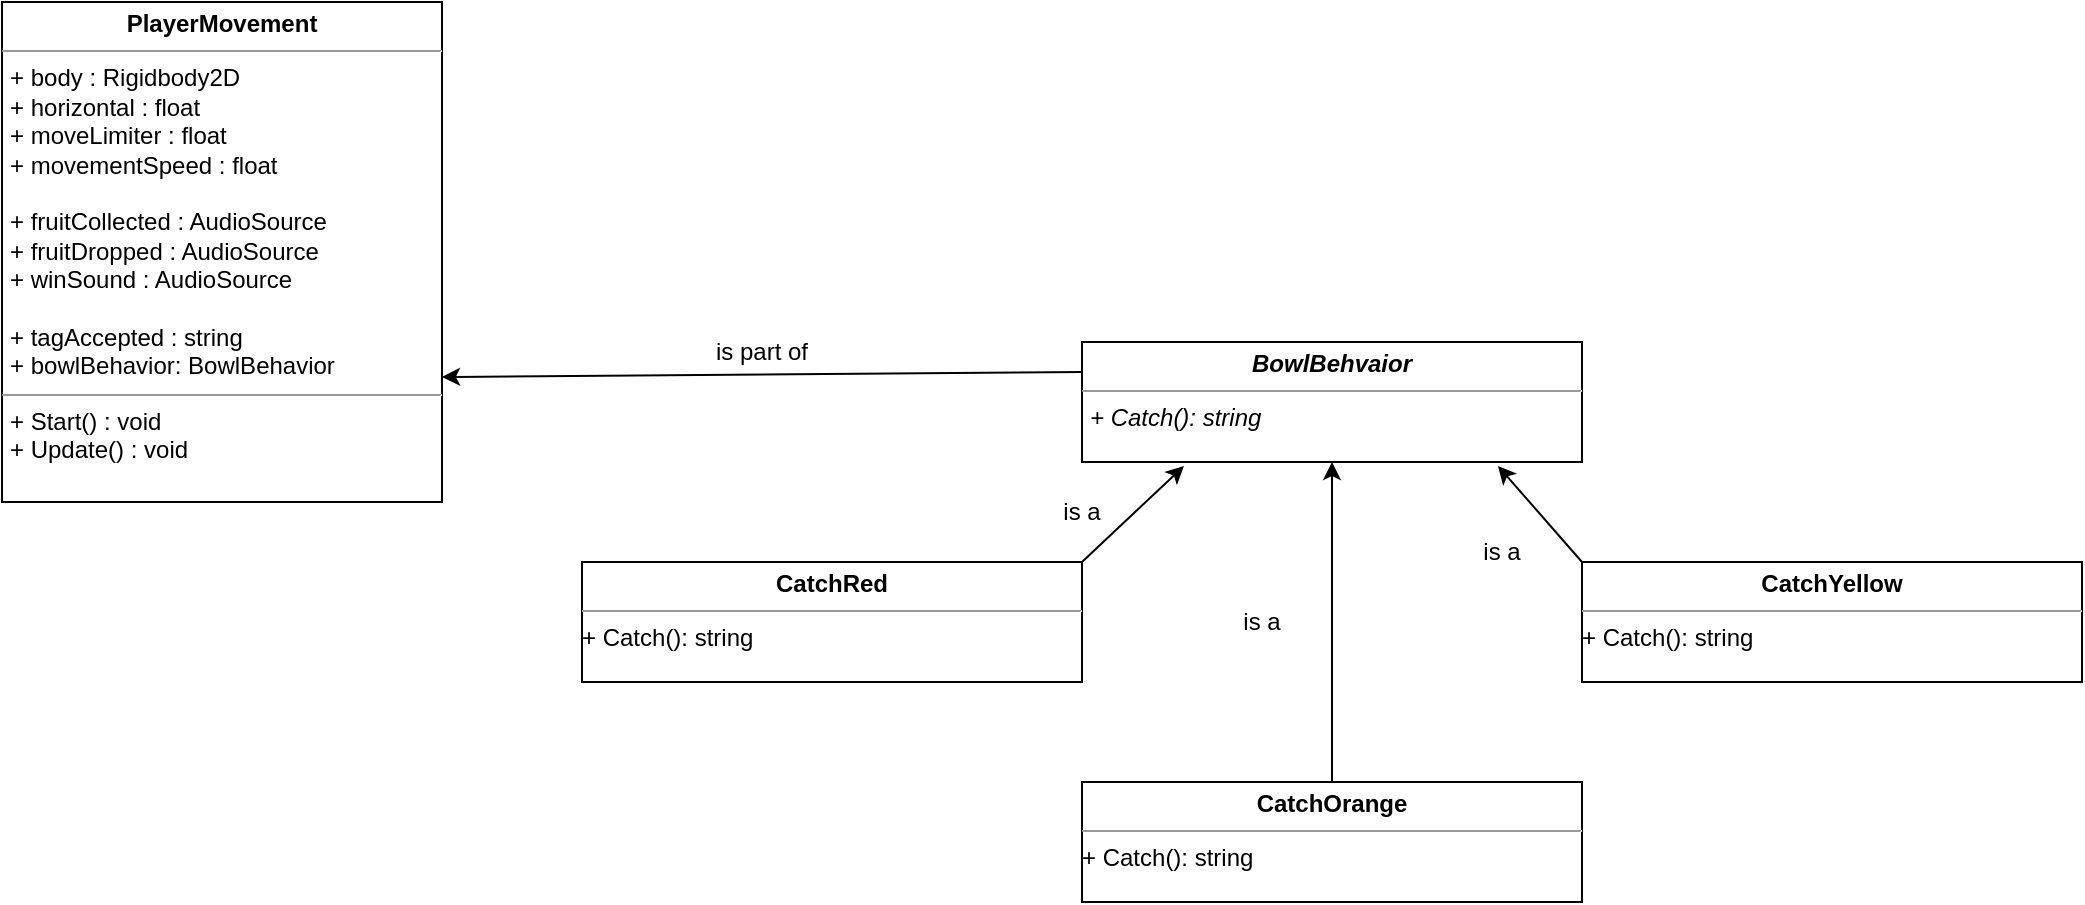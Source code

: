 <mxfile version="20.8.13" type="github">
  <diagram name="Page-1" id="_drXOrPgHEnCKHgYDRfn">
    <mxGraphModel dx="749" dy="1175" grid="1" gridSize="10" guides="1" tooltips="1" connect="1" arrows="1" fold="1" page="1" pageScale="1" pageWidth="850" pageHeight="1100" math="0" shadow="0">
      <root>
        <mxCell id="0" />
        <mxCell id="1" parent="0" />
        <mxCell id="OY9QgAVdFtcm1IzDkcS8-1" value="&lt;p style=&quot;margin:0px;margin-top:4px;text-align:center;&quot;&gt;&lt;i&gt;&lt;b&gt;BowlBehvaior&lt;/b&gt;&lt;/i&gt;&lt;b&gt;&lt;br&gt;&lt;/b&gt;&lt;/p&gt;&lt;hr size=&quot;1&quot;&gt;&lt;p style=&quot;margin:0px;margin-left:4px;&quot;&gt;&lt;i&gt;+ Catch(): string&lt;br&gt;&lt;/i&gt;&lt;/p&gt;" style="verticalAlign=top;align=left;overflow=fill;fontSize=12;fontFamily=Helvetica;html=1;" parent="1" vertex="1">
          <mxGeometry x="760" y="320" width="250" height="60" as="geometry" />
        </mxCell>
        <mxCell id="OY9QgAVdFtcm1IzDkcS8-2" value="&lt;p style=&quot;margin:0px;margin-top:4px;text-align:center;&quot;&gt;&lt;b&gt;CatchRed&lt;/b&gt;&lt;/p&gt;&lt;hr size=&quot;1&quot;&gt;+ Catch(): string" style="verticalAlign=top;align=left;overflow=fill;fontSize=12;fontFamily=Helvetica;html=1;" parent="1" vertex="1">
          <mxGeometry x="510" y="430" width="250" height="60" as="geometry" />
        </mxCell>
        <mxCell id="hLs7GmLyj4tSTQkJ18Le-1" value="&lt;p style=&quot;margin:0px;margin-top:4px;text-align:center;&quot;&gt;&lt;b&gt;CatchYellow&lt;/b&gt;&lt;/p&gt;&lt;hr size=&quot;1&quot;&gt;+ Catch(): string" style="verticalAlign=top;align=left;overflow=fill;fontSize=12;fontFamily=Helvetica;html=1;" parent="1" vertex="1">
          <mxGeometry x="1010" y="430" width="250" height="60" as="geometry" />
        </mxCell>
        <mxCell id="hLs7GmLyj4tSTQkJ18Le-2" value="&lt;p style=&quot;margin:0px;margin-top:4px;text-align:center;&quot;&gt;&lt;b&gt;CatchOrange&lt;/b&gt;&lt;/p&gt;&lt;hr size=&quot;1&quot;&gt;+ Catch(): string" style="verticalAlign=top;align=left;overflow=fill;fontSize=12;fontFamily=Helvetica;html=1;" parent="1" vertex="1">
          <mxGeometry x="760" y="540" width="250" height="60" as="geometry" />
        </mxCell>
        <mxCell id="VRQXQBsoorYsovqXw6xa-1" value="" style="endArrow=classic;html=1;rounded=0;exitX=1;exitY=0;exitDx=0;exitDy=0;entryX=0.204;entryY=1.033;entryDx=0;entryDy=0;entryPerimeter=0;" edge="1" parent="1" source="OY9QgAVdFtcm1IzDkcS8-2" target="OY9QgAVdFtcm1IzDkcS8-1">
          <mxGeometry width="50" height="50" relative="1" as="geometry">
            <mxPoint x="860" y="910" as="sourcePoint" />
            <mxPoint x="910" y="860" as="targetPoint" />
          </mxGeometry>
        </mxCell>
        <mxCell id="VRQXQBsoorYsovqXw6xa-2" value="" style="endArrow=classic;html=1;rounded=0;exitX=0.5;exitY=0;exitDx=0;exitDy=0;entryX=0.5;entryY=1;entryDx=0;entryDy=0;" edge="1" parent="1" source="hLs7GmLyj4tSTQkJ18Le-2" target="OY9QgAVdFtcm1IzDkcS8-1">
          <mxGeometry width="50" height="50" relative="1" as="geometry">
            <mxPoint x="770" y="440" as="sourcePoint" />
            <mxPoint x="821" y="391.98" as="targetPoint" />
          </mxGeometry>
        </mxCell>
        <mxCell id="VRQXQBsoorYsovqXw6xa-3" value="" style="endArrow=classic;html=1;rounded=0;exitX=0;exitY=0;exitDx=0;exitDy=0;entryX=0.832;entryY=1.033;entryDx=0;entryDy=0;entryPerimeter=0;" edge="1" parent="1" source="hLs7GmLyj4tSTQkJ18Le-1" target="OY9QgAVdFtcm1IzDkcS8-1">
          <mxGeometry width="50" height="50" relative="1" as="geometry">
            <mxPoint x="780" y="450" as="sourcePoint" />
            <mxPoint x="831" y="401.98" as="targetPoint" />
          </mxGeometry>
        </mxCell>
        <mxCell id="VRQXQBsoorYsovqXw6xa-4" value="&lt;p style=&quot;margin:0px;margin-top:4px;text-align:center;&quot;&gt;&lt;b&gt;PlayerMovement&lt;/b&gt;&lt;br&gt;&lt;/p&gt;&lt;hr size=&quot;1&quot;&gt;&lt;p style=&quot;margin:0px;margin-left:4px;&quot;&gt;+ body : Rigidbody2D&lt;/p&gt;&lt;p style=&quot;margin:0px;margin-left:4px;&quot;&gt;+ horizontal : float&lt;/p&gt;&lt;p style=&quot;margin:0px;margin-left:4px;&quot;&gt;+ moveLimiter : float&lt;/p&gt;&lt;p style=&quot;margin:0px;margin-left:4px;&quot;&gt;+ movementSpeed : float&lt;/p&gt;&lt;p style=&quot;margin:0px;margin-left:4px;&quot;&gt;&lt;br&gt;&lt;/p&gt;&lt;p style=&quot;margin:0px;margin-left:4px;&quot;&gt;+ fruitCollected : AudioSource&lt;/p&gt;&lt;p style=&quot;margin:0px;margin-left:4px;&quot;&gt;+ fruitDropped : AudioSource&lt;/p&gt;&lt;p style=&quot;margin:0px;margin-left:4px;&quot;&gt;+ winSound : AudioSource&lt;br&gt;&lt;/p&gt;&lt;p style=&quot;margin:0px;margin-left:4px;&quot;&gt;&lt;br&gt;&lt;/p&gt;&lt;p style=&quot;margin:0px;margin-left:4px;&quot;&gt;+ tagAccepted : string&lt;br&gt;&lt;/p&gt;&lt;p style=&quot;margin:0px;margin-left:4px;&quot;&gt;+ bowlBehavior: BowlBehavior&lt;/p&gt;&lt;p style=&quot;margin:0px;margin-left:4px;&quot;&gt;&lt;/p&gt;&lt;hr size=&quot;1&quot;&gt;&lt;p style=&quot;margin:0px;margin-left:4px;&quot;&gt;+ Start() : void&lt;/p&gt;&lt;p style=&quot;margin:0px;margin-left:4px;&quot;&gt;+ Update() : void&lt;br&gt;&lt;/p&gt;" style="verticalAlign=top;align=left;overflow=fill;fontSize=12;fontFamily=Helvetica;html=1;" vertex="1" parent="1">
          <mxGeometry x="220" y="150" width="220" height="250" as="geometry" />
        </mxCell>
        <mxCell id="VRQXQBsoorYsovqXw6xa-5" value="" style="endArrow=classic;html=1;rounded=0;exitX=0;exitY=0.25;exitDx=0;exitDy=0;entryX=1;entryY=0.75;entryDx=0;entryDy=0;" edge="1" parent="1" source="OY9QgAVdFtcm1IzDkcS8-1" target="VRQXQBsoorYsovqXw6xa-4">
          <mxGeometry width="50" height="50" relative="1" as="geometry">
            <mxPoint x="570" y="580" as="sourcePoint" />
            <mxPoint x="450" y="360" as="targetPoint" />
          </mxGeometry>
        </mxCell>
        <mxCell id="VRQXQBsoorYsovqXw6xa-6" value="is part of" style="text;html=1;strokeColor=none;fillColor=none;align=center;verticalAlign=middle;whiteSpace=wrap;rounded=0;" vertex="1" parent="1">
          <mxGeometry x="570" y="310" width="60" height="30" as="geometry" />
        </mxCell>
        <mxCell id="VRQXQBsoorYsovqXw6xa-7" value="is a" style="text;html=1;strokeColor=none;fillColor=none;align=center;verticalAlign=middle;whiteSpace=wrap;rounded=0;" vertex="1" parent="1">
          <mxGeometry x="730" y="390" width="60" height="30" as="geometry" />
        </mxCell>
        <mxCell id="VRQXQBsoorYsovqXw6xa-8" value="is a" style="text;html=1;strokeColor=none;fillColor=none;align=center;verticalAlign=middle;whiteSpace=wrap;rounded=0;" vertex="1" parent="1">
          <mxGeometry x="820" y="445" width="60" height="30" as="geometry" />
        </mxCell>
        <mxCell id="VRQXQBsoorYsovqXw6xa-9" value="is a" style="text;html=1;strokeColor=none;fillColor=none;align=center;verticalAlign=middle;whiteSpace=wrap;rounded=0;" vertex="1" parent="1">
          <mxGeometry x="940" y="410" width="60" height="30" as="geometry" />
        </mxCell>
      </root>
    </mxGraphModel>
  </diagram>
</mxfile>
